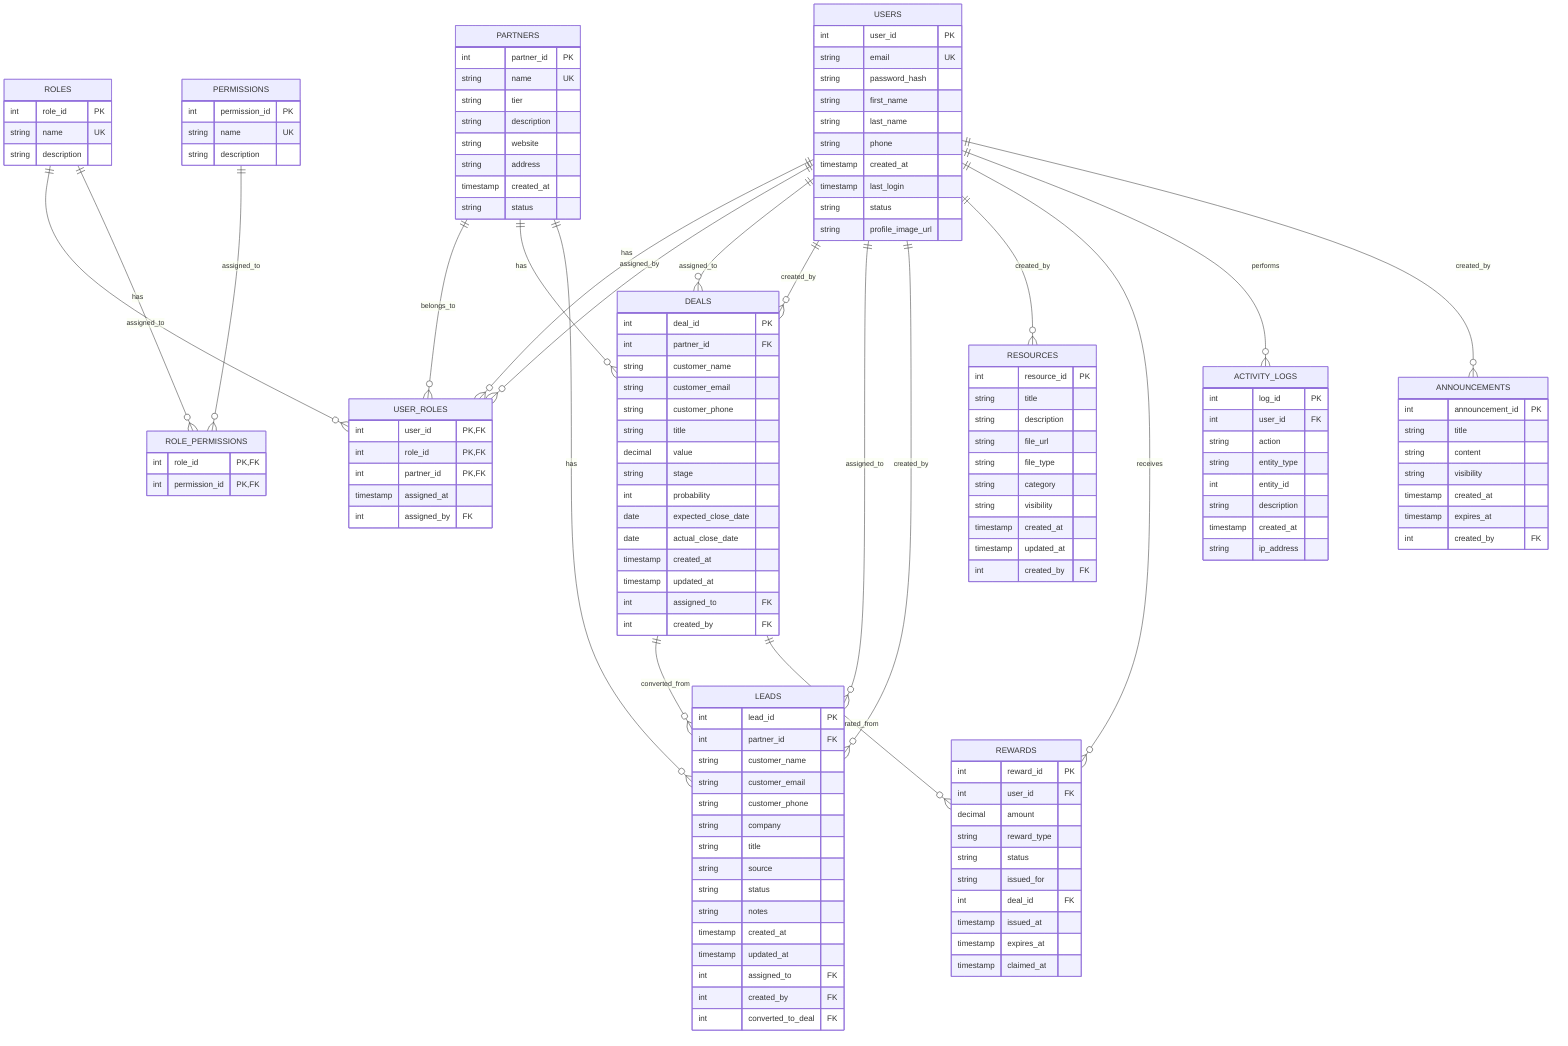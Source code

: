 erDiagram
    %% Core Tables
    USERS {
        int user_id PK
        string email UK
        string password_hash
        string first_name
        string last_name
        string phone
        timestamp created_at
        timestamp last_login
        string status
        string profile_image_url
    }
    
    PARTNERS {
        int partner_id PK
        string name UK
        string tier
        string description
        string website
        string address
        timestamp created_at
        string status
    }
    
    ROLES {
        int role_id PK
        string name UK
        string description
    }
    
    PERMISSIONS {
        int permission_id PK
        string name UK
        string description
    }
    
    %% Junction Tables
    USER_ROLES {
        int user_id PK,FK
        int role_id PK,FK
        int partner_id PK,FK
        timestamp assigned_at
        int assigned_by FK
    }
    
    ROLE_PERMISSIONS {
        int role_id PK,FK
        int permission_id PK,FK
    }
    
    %% Business Logic Tables
    DEALS {
        int deal_id PK
        int partner_id FK
        string customer_name
        string customer_email
        string customer_phone
        string title
        decimal value
        string stage
        int probability
        date expected_close_date
        date actual_close_date
        timestamp created_at
        timestamp updated_at
        int assigned_to FK
        int created_by FK
    }
    
    LEADS {
        int lead_id PK
        int partner_id FK
        string customer_name
        string customer_email
        string customer_phone
        string company
        string title
        string source
        string status
        string notes
        timestamp created_at
        timestamp updated_at
        int assigned_to FK
        int created_by FK
        int converted_to_deal FK
    }
    
    RESOURCES {
        int resource_id PK
        string title
        string description
        string file_url
        string file_type
        string category
        string visibility
        timestamp created_at
        timestamp updated_at
        int created_by FK
    }
    
    REWARDS {
        int reward_id PK
        int user_id FK
        decimal amount
        string reward_type
        string status
        string issued_for
        int deal_id FK
        timestamp issued_at
        timestamp expires_at
        timestamp claimed_at
    }
    
    ACTIVITY_LOGS {
        int log_id PK
        int user_id FK
        string action
        string entity_type
        int entity_id
        string description
        timestamp created_at
        string ip_address
    }
    
    ANNOUNCEMENTS {
        int announcement_id PK
        string title
        string content
        string visibility
        timestamp created_at
        timestamp expires_at
        int created_by FK
    }
    
    %% Define relationships
    USERS ||--o{ USER_ROLES : has
    ROLES ||--o{ USER_ROLES : assigned_to
    PARTNERS ||--o{ USER_ROLES : belongs_to
    USERS ||--o{ USER_ROLES : assigned_by
    
    ROLES ||--o{ ROLE_PERMISSIONS : has
    PERMISSIONS ||--o{ ROLE_PERMISSIONS : assigned_to
    
    PARTNERS ||--o{ DEALS : has
    USERS ||--o{ DEALS : assigned_to
    USERS ||--o{ DEALS : created_by
    
    PARTNERS ||--o{ LEADS : has
    USERS ||--o{ LEADS : assigned_to
    USERS ||--o{ LEADS : created_by
    DEALS ||--o{ LEADS : converted_from
    
    USERS ||--o{ RESOURCES : created_by
    
    USERS ||--o{ REWARDS : receives
    DEALS ||--o{ REWARDS : generated_from
    
    USERS ||--o{ ACTIVITY_LOGS : performs
    
    USERS ||--o{ ANNOUNCEMENTS : created_by